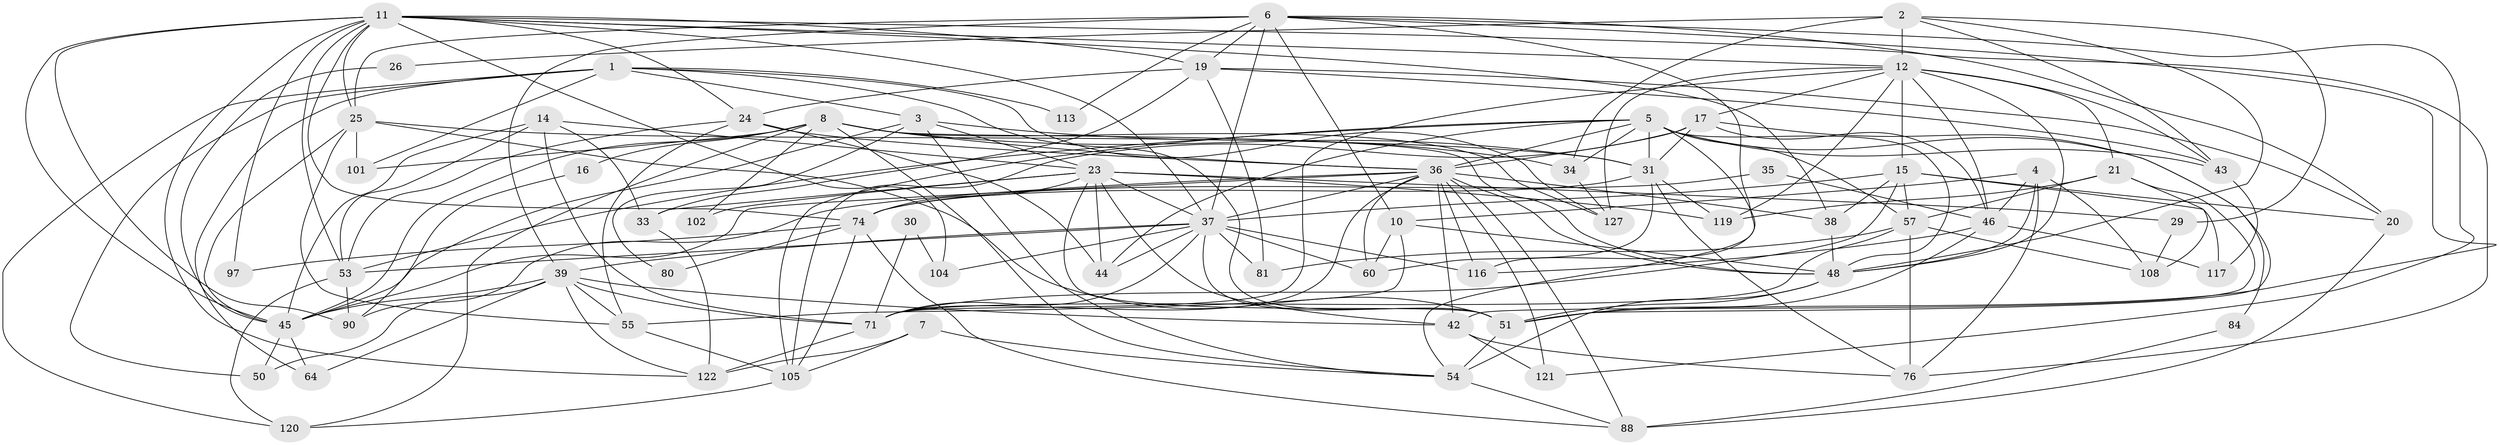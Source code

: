 // original degree distribution, {4: 0.26277372262773724, 3: 0.27007299270072993, 5: 0.1897810218978102, 6: 0.072992700729927, 2: 0.145985401459854, 8: 0.0072992700729927005, 7: 0.0364963503649635, 11: 0.0072992700729927005, 9: 0.0072992700729927005}
// Generated by graph-tools (version 1.1) at 2025/15/03/09/25 04:15:11]
// undirected, 68 vertices, 195 edges
graph export_dot {
graph [start="1"]
  node [color=gray90,style=filled];
  1 [super="+93"];
  2 [super="+61"];
  3 [super="+107"];
  4 [super="+130+13"];
  5 [super="+18"];
  6 [super="+110+52"];
  7;
  8 [super="+9"];
  10 [super="+82"];
  11 [super="+103+86"];
  12 [super="+28+92"];
  14;
  15 [super="+95"];
  16;
  17 [super="+22"];
  19 [super="+129"];
  20;
  21 [super="+40"];
  23 [super="+87+32"];
  24 [super="+134"];
  25 [super="+85"];
  26;
  29;
  30;
  31 [super="+69+79"];
  33 [super="+123"];
  34 [super="+70"];
  35;
  36 [super="+62"];
  37 [super="+73+78"];
  38;
  39 [super="+124+58"];
  42 [super="+96+66"];
  43 [super="+133+91"];
  44 [super="+75"];
  45 [super="+83+118"];
  46 [super="+98+106"];
  48 [super="+72+94"];
  50;
  51 [super="+89"];
  53 [super="+100"];
  54 [super="+136"];
  55;
  57 [super="+115+59"];
  60;
  64;
  71 [super="+99"];
  74 [super="+126+112"];
  76;
  80;
  81;
  84;
  88;
  90;
  97;
  101;
  102;
  104;
  105 [super="+114"];
  108;
  113;
  116;
  117;
  119;
  120;
  121;
  122;
  127;
  1 -- 101;
  1 -- 127;
  1 -- 64;
  1 -- 50;
  1 -- 3;
  1 -- 113;
  1 -- 120;
  1 -- 51;
  2 -- 12 [weight=2];
  2 -- 34;
  2 -- 26;
  2 -- 29;
  2 -- 43;
  2 -- 48;
  3 -- 80;
  3 -- 34;
  3 -- 54;
  3 -- 23;
  3 -- 45;
  4 -- 108;
  4 -- 10;
  4 -- 76;
  4 -- 48;
  4 -- 46;
  5 -- 84;
  5 -- 34;
  5 -- 105;
  5 -- 43;
  5 -- 44;
  5 -- 48;
  5 -- 54;
  5 -- 53;
  5 -- 31 [weight=2];
  5 -- 57;
  5 -- 36;
  6 -- 10;
  6 -- 51;
  6 -- 121;
  6 -- 20;
  6 -- 37 [weight=2];
  6 -- 116;
  6 -- 25 [weight=2];
  6 -- 113;
  6 -- 19;
  6 -- 39 [weight=2];
  7 -- 122;
  7 -- 105;
  7 -- 54;
  8 -- 45;
  8 -- 101;
  8 -- 102;
  8 -- 16;
  8 -- 120;
  8 -- 127;
  8 -- 31;
  8 -- 54;
  8 -- 48;
  8 -- 36;
  10 -- 60;
  10 -- 48;
  10 -- 55;
  11 -- 76;
  11 -- 24;
  11 -- 37;
  11 -- 12;
  11 -- 97;
  11 -- 38;
  11 -- 122;
  11 -- 104;
  11 -- 74;
  11 -- 45;
  11 -- 19;
  11 -- 53;
  11 -- 25;
  11 -- 90;
  12 -- 48;
  12 -- 17;
  12 -- 15;
  12 -- 46;
  12 -- 71;
  12 -- 21;
  12 -- 119;
  12 -- 127;
  12 -- 43;
  14 -- 45;
  14 -- 33;
  14 -- 53;
  14 -- 71;
  14 -- 23;
  15 -- 20;
  15 -- 117;
  15 -- 38;
  15 -- 57;
  15 -- 71;
  15 -- 37;
  16 -- 90;
  17 -- 46;
  17 -- 105;
  17 -- 51;
  17 -- 31;
  17 -- 36 [weight=2];
  19 -- 20;
  19 -- 81;
  19 -- 24;
  19 -- 33;
  19 -- 43;
  20 -- 88;
  21 -- 119;
  21 -- 108;
  21 -- 57;
  21 -- 42;
  23 -- 102;
  23 -- 119;
  23 -- 29;
  23 -- 37;
  23 -- 44;
  23 -- 33;
  23 -- 74;
  23 -- 51;
  23 -- 42;
  24 -- 44;
  24 -- 55;
  24 -- 53;
  24 -- 36;
  25 -- 101;
  25 -- 55;
  25 -- 31;
  25 -- 45;
  25 -- 51;
  26 -- 45;
  29 -- 108;
  30 -- 104;
  30 -- 71;
  31 -- 119;
  31 -- 74;
  31 -- 76;
  31 -- 60;
  33 -- 122;
  34 -- 127;
  35 -- 74;
  35 -- 46;
  36 -- 90;
  36 -- 88;
  36 -- 37;
  36 -- 38;
  36 -- 71;
  36 -- 45;
  36 -- 48;
  36 -- 116;
  36 -- 121;
  36 -- 60;
  36 -- 42;
  37 -- 39;
  37 -- 104;
  37 -- 116;
  37 -- 60;
  37 -- 53;
  37 -- 44;
  37 -- 71;
  37 -- 51;
  37 -- 81;
  38 -- 48;
  39 -- 64;
  39 -- 122;
  39 -- 45;
  39 -- 50;
  39 -- 55;
  39 -- 71;
  39 -- 42;
  42 -- 121;
  42 -- 76;
  43 -- 117;
  45 -- 64;
  45 -- 50;
  46 -- 51;
  46 -- 117;
  46 -- 116;
  48 -- 54 [weight=2];
  48 -- 51;
  51 -- 54;
  53 -- 90;
  53 -- 120;
  54 -- 88;
  55 -- 105;
  57 -- 108;
  57 -- 81;
  57 -- 76;
  57 -- 71;
  71 -- 122;
  74 -- 88;
  74 -- 97;
  74 -- 80;
  74 -- 105;
  84 -- 88;
  105 -- 120;
}
